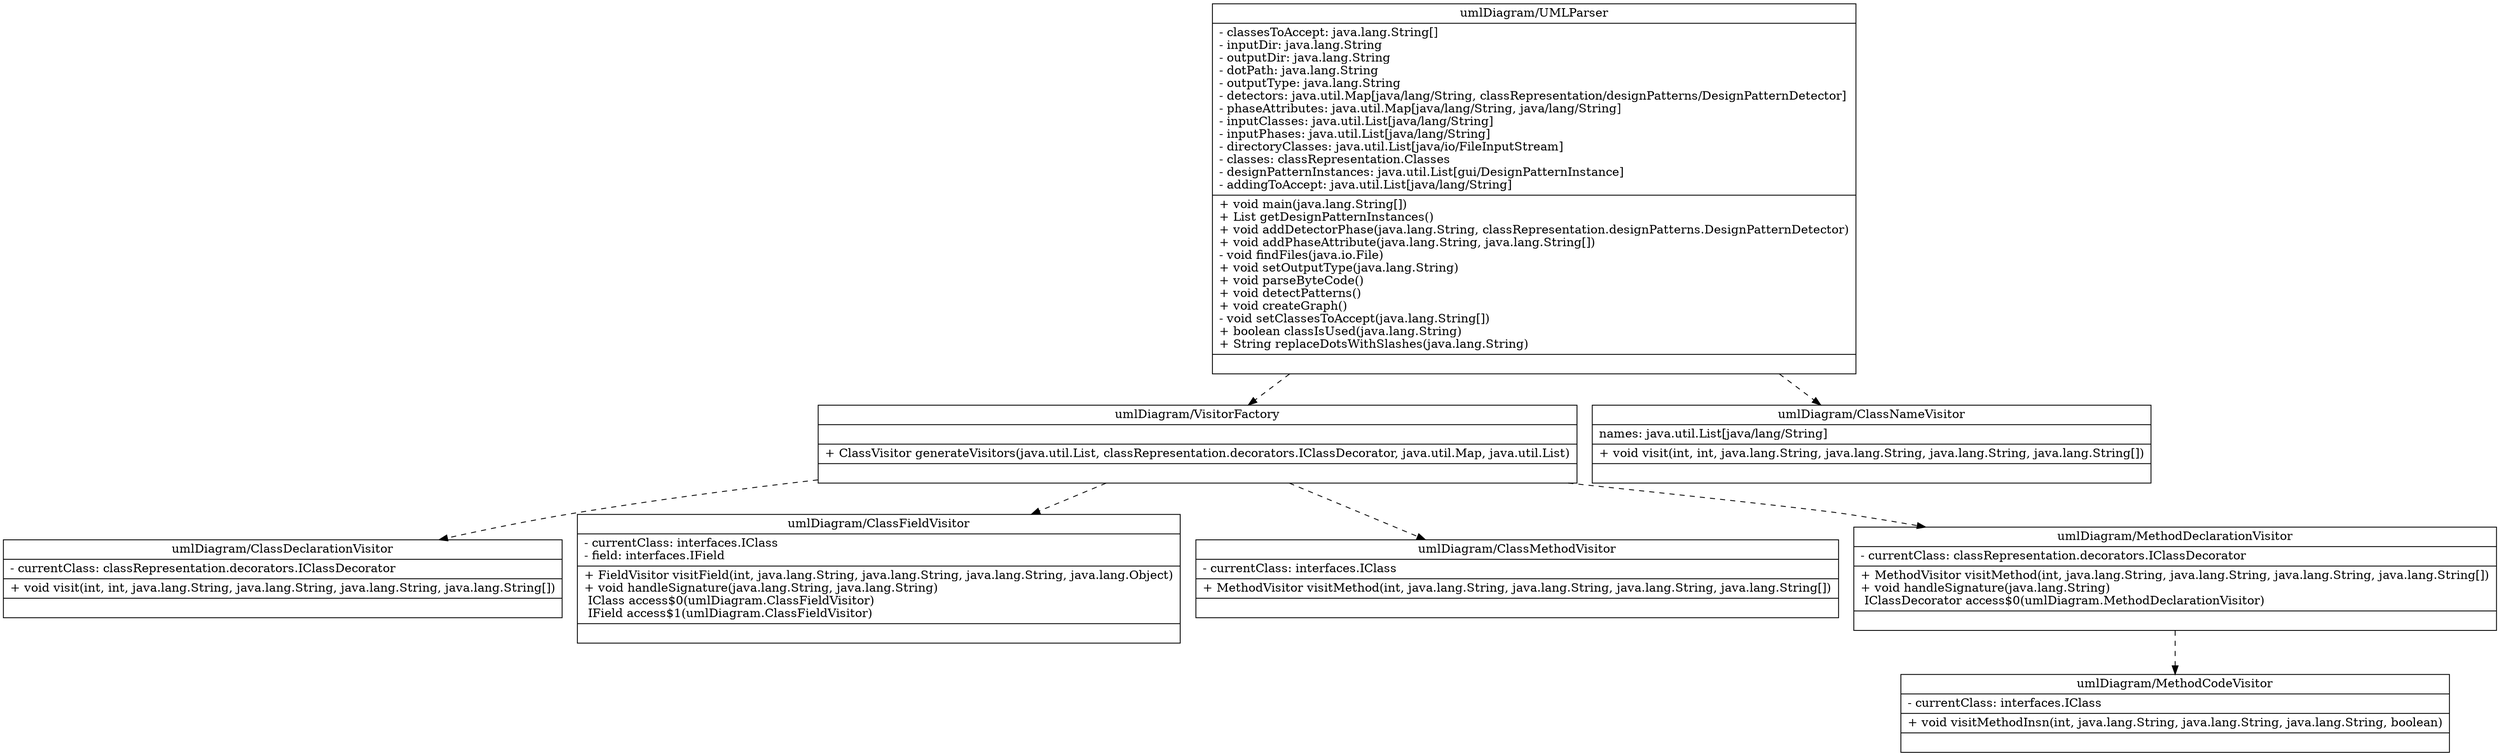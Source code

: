 digraph UML {

	node [
		shape = "record"
	]

	ClassDeclarationVisitor [
		label = "{umlDiagram/ClassDeclarationVisitor|- currentClass: classRepresentation.decorators.IClassDecorator\l|+ void visit(int, int, java.lang.String, java.lang.String, java.lang.String, java.lang.String[])\l|}"
		
	]

	UMLParser [
		label = "{umlDiagram/UMLParser|- classesToAccept: java.lang.String[]\l- inputDir: java.lang.String\l- outputDir: java.lang.String\l- dotPath: java.lang.String\l- outputType: java.lang.String\l- detectors: java.util.Map[java/lang/String, classRepresentation/designPatterns/DesignPatternDetector]\l- phaseAttributes: java.util.Map[java/lang/String, java/lang/String]\l- inputClasses: java.util.List[java/lang/String]\l- inputPhases: java.util.List[java/lang/String]\l- directoryClasses: java.util.List[java/io/FileInputStream]\l- classes: classRepresentation.Classes\l- designPatternInstances: java.util.List[gui/DesignPatternInstance]\l- addingToAccept: java.util.List[java/lang/String]\l|+ void main(java.lang.String[])\l+ List getDesignPatternInstances()\l+ void addDetectorPhase(java.lang.String, classRepresentation.designPatterns.DesignPatternDetector)\l+ void addPhaseAttribute(java.lang.String, java.lang.String[])\l- void findFiles(java.io.File)\l+ void setOutputType(java.lang.String)\l+ void parseByteCode()\l+ void detectPatterns()\l+ void createGraph()\l- void setClassesToAccept(java.lang.String[])\l+ boolean classIsUsed(java.lang.String)\l+ String replaceDotsWithSlashes(java.lang.String)\l|}"
		
	]

	ClassFieldVisitor [
		label = "{umlDiagram/ClassFieldVisitor|- currentClass: interfaces.IClass\l- field: interfaces.IField\l|+ FieldVisitor visitField(int, java.lang.String, java.lang.String, java.lang.String, java.lang.Object)\l+ void handleSignature(java.lang.String, java.lang.String)\l  IClass access$0(umlDiagram.ClassFieldVisitor)\l  IField access$1(umlDiagram.ClassFieldVisitor)\l|}"
		
	]

	ClassMethodVisitor [
		label = "{umlDiagram/ClassMethodVisitor|- currentClass: interfaces.IClass\l|+ MethodVisitor visitMethod(int, java.lang.String, java.lang.String, java.lang.String, java.lang.String[])\l|}"
		
	]

	VisitorFactory [
		label = "{umlDiagram/VisitorFactory||+ ClassVisitor generateVisitors(java.util.List, classRepresentation.decorators.IClassDecorator, java.util.Map, java.util.List)\l|}"
		
	]

	MethodDeclarationVisitor [
		label = "{umlDiagram/MethodDeclarationVisitor|- currentClass: classRepresentation.decorators.IClassDecorator\l|+ MethodVisitor visitMethod(int, java.lang.String, java.lang.String, java.lang.String, java.lang.String[])\l+ void handleSignature(java.lang.String)\l  IClassDecorator access$0(umlDiagram.MethodDeclarationVisitor)\l|}"
		
	]

	ClassNameVisitor [
		label = "{umlDiagram/ClassNameVisitor|  names: java.util.List[java/lang/String]\l|+ void visit(int, int, java.lang.String, java.lang.String, java.lang.String, java.lang.String[])\l|}"
		
	]

	MethodCodeVisitor [
		label = "{umlDiagram/MethodCodeVisitor|- currentClass: interfaces.IClass\l|+ void visitMethodInsn(int, java.lang.String, java.lang.String, java.lang.String, boolean)\l|}"
		
	]

	edge [
		arrowhead = "empty"
	]

	edge [
		style = "dashed"
	]

	edge [
		arrowhead = "normal" style = "solid"
	]

	edge [
		arrowhead = "normal" style = "dashed"
	]

	UMLParser -> ClassNameVisitor

	UMLParser -> VisitorFactory

	VisitorFactory -> ClassDeclarationVisitor

	VisitorFactory -> ClassFieldVisitor

	VisitorFactory -> ClassMethodVisitor

	VisitorFactory -> MethodDeclarationVisitor

	MethodDeclarationVisitor -> MethodCodeVisitor

}